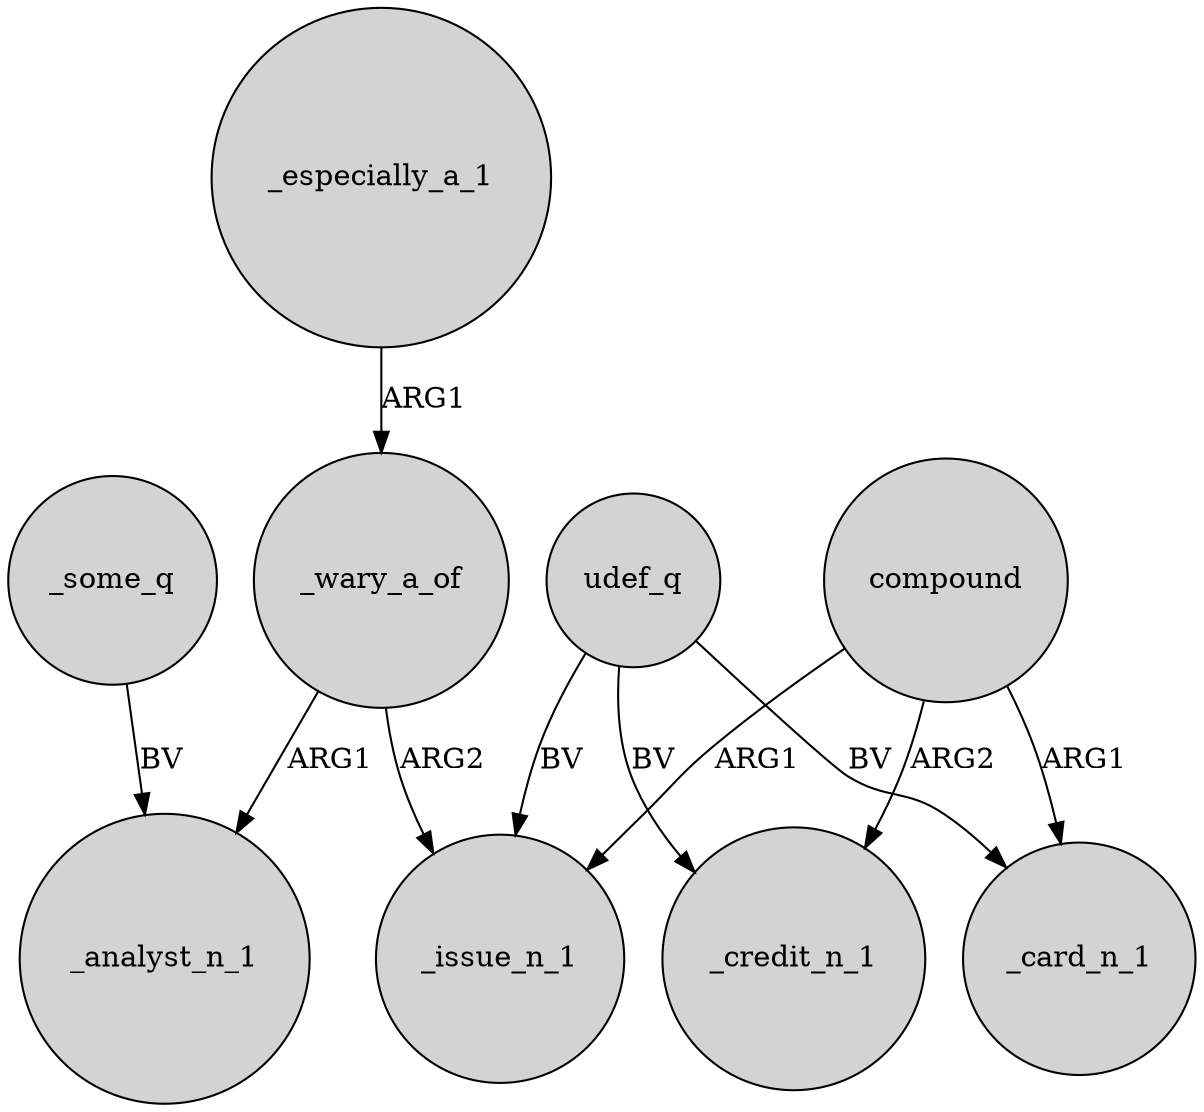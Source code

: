 digraph {
	node [shape=circle style=filled]
	_wary_a_of -> _analyst_n_1 [label=ARG1]
	_wary_a_of -> _issue_n_1 [label=ARG2]
	_some_q -> _analyst_n_1 [label=BV]
	udef_q -> _credit_n_1 [label=BV]
	_especially_a_1 -> _wary_a_of [label=ARG1]
	udef_q -> _card_n_1 [label=BV]
	compound -> _credit_n_1 [label=ARG2]
	udef_q -> _issue_n_1 [label=BV]
	compound -> _issue_n_1 [label=ARG1]
	compound -> _card_n_1 [label=ARG1]
}
